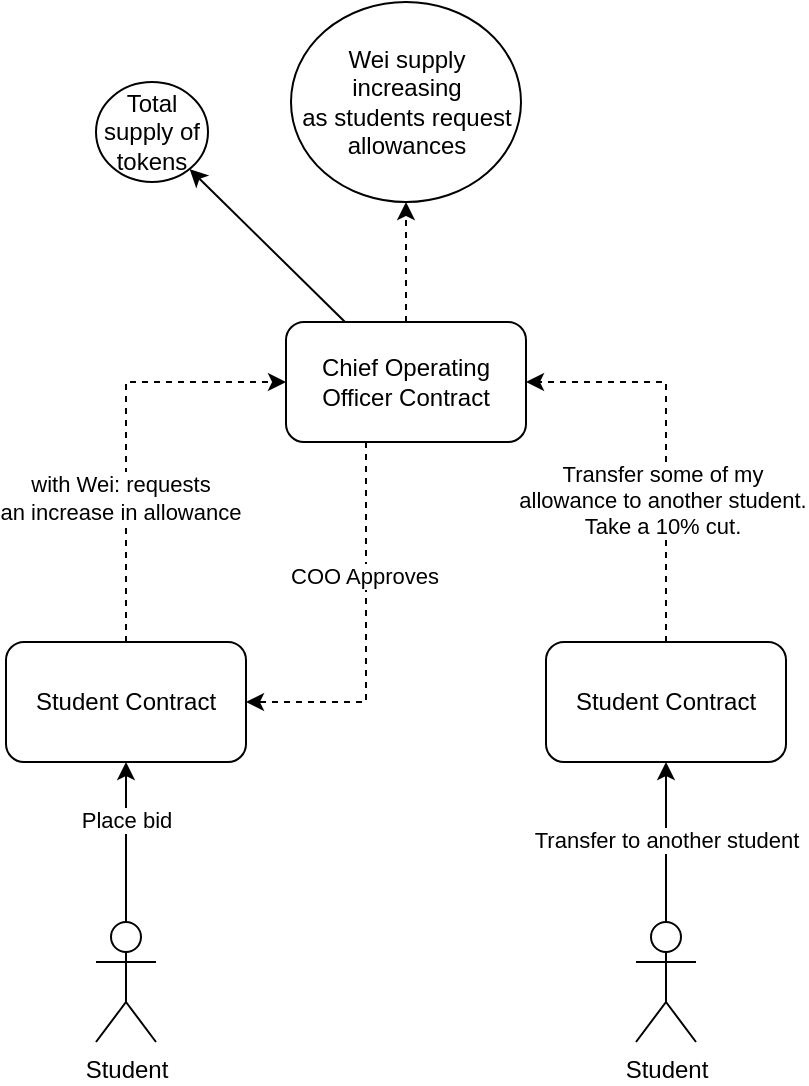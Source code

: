 <mxfile version="14.6.1" type="device"><diagram id="pc7hvsYt6YHF1ndT5DdG" name="Page-1"><mxGraphModel dx="1186" dy="739" grid="1" gridSize="10" guides="1" tooltips="1" connect="1" arrows="1" fold="1" page="1" pageScale="1" pageWidth="827" pageHeight="1169" math="0" shadow="0"><root><mxCell id="0"/><mxCell id="1" parent="0"/><mxCell id="l3RortBPt5sZ_Z7TctQV-11" style="edgeStyle=orthogonalEdgeStyle;rounded=0;orthogonalLoop=1;jettySize=auto;html=1;dashed=1;" edge="1" parent="1" source="l3RortBPt5sZ_Z7TctQV-1" target="l3RortBPt5sZ_Z7TctQV-6"><mxGeometry relative="1" as="geometry"><Array as="points"><mxPoint x="390" y="520"/></Array></mxGeometry></mxCell><mxCell id="l3RortBPt5sZ_Z7TctQV-12" value="COO Approves" style="edgeLabel;html=1;align=center;verticalAlign=middle;resizable=0;points=[];" vertex="1" connectable="0" parent="l3RortBPt5sZ_Z7TctQV-11"><mxGeometry x="-0.295" y="-1" relative="1" as="geometry"><mxPoint as="offset"/></mxGeometry></mxCell><mxCell id="l3RortBPt5sZ_Z7TctQV-13" style="rounded=0;orthogonalLoop=1;jettySize=auto;html=1;" edge="1" parent="1" source="l3RortBPt5sZ_Z7TctQV-1" target="l3RortBPt5sZ_Z7TctQV-2"><mxGeometry relative="1" as="geometry"/></mxCell><mxCell id="l3RortBPt5sZ_Z7TctQV-17" style="edgeStyle=none;rounded=0;orthogonalLoop=1;jettySize=auto;html=1;dashed=1;" edge="1" parent="1" source="l3RortBPt5sZ_Z7TctQV-1" target="l3RortBPt5sZ_Z7TctQV-16"><mxGeometry relative="1" as="geometry"/></mxCell><mxCell id="l3RortBPt5sZ_Z7TctQV-1" value="Chief Operating Officer Contract" style="rounded=1;whiteSpace=wrap;html=1;" vertex="1" parent="1"><mxGeometry x="350" y="330" width="120" height="60" as="geometry"/></mxCell><mxCell id="l3RortBPt5sZ_Z7TctQV-2" value="Total supply of tokens" style="ellipse;whiteSpace=wrap;html=1;" vertex="1" parent="1"><mxGeometry x="255" y="210" width="56" height="50" as="geometry"/></mxCell><mxCell id="l3RortBPt5sZ_Z7TctQV-4" style="edgeStyle=orthogonalEdgeStyle;rounded=0;orthogonalLoop=1;jettySize=auto;html=1;" edge="1" parent="1" source="l3RortBPt5sZ_Z7TctQV-3" target="l3RortBPt5sZ_Z7TctQV-6"><mxGeometry relative="1" as="geometry"><mxPoint x="190" y="590" as="targetPoint"/></mxGeometry></mxCell><mxCell id="l3RortBPt5sZ_Z7TctQV-8" value="Place bid" style="edgeLabel;html=1;align=center;verticalAlign=middle;resizable=0;points=[];" vertex="1" connectable="0" parent="l3RortBPt5sZ_Z7TctQV-4"><mxGeometry x="0.275" relative="1" as="geometry"><mxPoint as="offset"/></mxGeometry></mxCell><mxCell id="l3RortBPt5sZ_Z7TctQV-3" value="Student" style="shape=umlActor;verticalLabelPosition=bottom;verticalAlign=top;html=1;outlineConnect=0;" vertex="1" parent="1"><mxGeometry x="255" y="630" width="30" height="60" as="geometry"/></mxCell><mxCell id="l3RortBPt5sZ_Z7TctQV-19" style="edgeStyle=none;rounded=0;orthogonalLoop=1;jettySize=auto;html=1;" edge="1" parent="1" source="l3RortBPt5sZ_Z7TctQV-5" target="l3RortBPt5sZ_Z7TctQV-7"><mxGeometry relative="1" as="geometry"/></mxCell><mxCell id="l3RortBPt5sZ_Z7TctQV-20" value="Transfer to another student" style="edgeLabel;html=1;align=center;verticalAlign=middle;resizable=0;points=[];" vertex="1" connectable="0" parent="l3RortBPt5sZ_Z7TctQV-19"><mxGeometry x="0.025" relative="1" as="geometry"><mxPoint as="offset"/></mxGeometry></mxCell><mxCell id="l3RortBPt5sZ_Z7TctQV-5" value="Student" style="shape=umlActor;verticalLabelPosition=bottom;verticalAlign=top;html=1;outlineConnect=0;" vertex="1" parent="1"><mxGeometry x="525" y="630" width="30" height="60" as="geometry"/></mxCell><mxCell id="l3RortBPt5sZ_Z7TctQV-9" style="edgeStyle=orthogonalEdgeStyle;rounded=0;orthogonalLoop=1;jettySize=auto;html=1;dashed=1;" edge="1" parent="1" source="l3RortBPt5sZ_Z7TctQV-6" target="l3RortBPt5sZ_Z7TctQV-1"><mxGeometry relative="1" as="geometry"><Array as="points"><mxPoint x="270" y="360"/></Array></mxGeometry></mxCell><mxCell id="l3RortBPt5sZ_Z7TctQV-10" value="with Wei: requests &lt;br&gt;an increase in allowance" style="edgeLabel;html=1;align=center;verticalAlign=middle;resizable=0;points=[];" vertex="1" connectable="0" parent="l3RortBPt5sZ_Z7TctQV-9"><mxGeometry x="-0.314" y="3" relative="1" as="geometry"><mxPoint as="offset"/></mxGeometry></mxCell><mxCell id="l3RortBPt5sZ_Z7TctQV-6" value="Student Contract" style="rounded=1;whiteSpace=wrap;html=1;" vertex="1" parent="1"><mxGeometry x="210" y="490" width="120" height="60" as="geometry"/></mxCell><mxCell id="l3RortBPt5sZ_Z7TctQV-14" style="edgeStyle=orthogonalEdgeStyle;rounded=0;orthogonalLoop=1;jettySize=auto;html=1;dashed=1;" edge="1" parent="1" source="l3RortBPt5sZ_Z7TctQV-7" target="l3RortBPt5sZ_Z7TctQV-1"><mxGeometry relative="1" as="geometry"><Array as="points"><mxPoint x="540" y="360"/></Array></mxGeometry></mxCell><mxCell id="l3RortBPt5sZ_Z7TctQV-15" value="Transfer some of my &lt;br&gt;allowance to another student.&lt;br&gt;Take a 10% cut." style="edgeLabel;html=1;align=center;verticalAlign=middle;resizable=0;points=[];" vertex="1" connectable="0" parent="l3RortBPt5sZ_Z7TctQV-14"><mxGeometry x="-0.29" y="2" relative="1" as="geometry"><mxPoint as="offset"/></mxGeometry></mxCell><mxCell id="l3RortBPt5sZ_Z7TctQV-7" value="Student Contract" style="rounded=1;whiteSpace=wrap;html=1;" vertex="1" parent="1"><mxGeometry x="480" y="490" width="120" height="60" as="geometry"/></mxCell><mxCell id="l3RortBPt5sZ_Z7TctQV-16" value="Wei supply increasing&lt;br&gt;as students request allowances" style="ellipse;whiteSpace=wrap;html=1;" vertex="1" parent="1"><mxGeometry x="352.5" y="170" width="115" height="100" as="geometry"/></mxCell></root></mxGraphModel></diagram></mxfile>